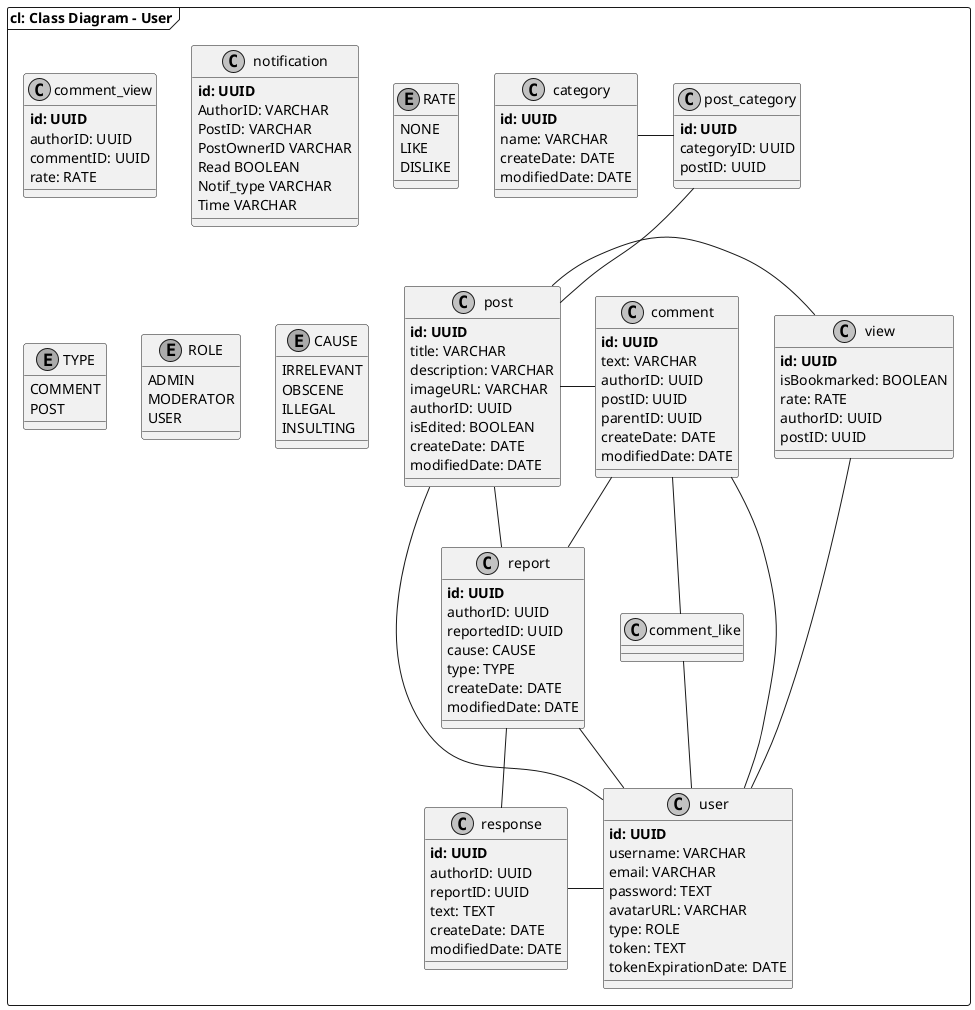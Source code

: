 
@startuml "user-class-diagram"
skinparam shadowing false
skinparam monochrome true
skinparam component {
    FontSize 20
}

frame "cl: Class Diagram - User" {
    class user {
        **id: UUID**
        username: VARCHAR
        email: VARCHAR
        password: TEXT
        avatarURL: VARCHAR
        type: ROLE
        token: TEXT
        tokenExpirationDate: DATE
    }

    class post {
        **id: UUID**
        title: VARCHAR
        description: VARCHAR
        imageURL: VARCHAR
        authorID: UUID
        isEdited: BOOLEAN
        createDate: DATE
        modifiedDate: DATE
    }

    class report {
        **id: UUID**
        authorID: UUID
        reportedID: UUID
        cause: CAUSE
        type: TYPE
        createDate: DATE
        modifiedDate: DATE
    }

    class response {
        **id: UUID**
        authorID: UUID
        reportID: UUID
        text: TEXT
        createDate: DATE
        modifiedDate: DATE
    }

    class view {
        **id: UUID**
        isBookmarked: BOOLEAN
        rate: RATE
        authorID: UUID
        postID: UUID
    }

    class comment_view {
        **id: UUID**
        authorID: UUID
        commentID: UUID
        rate: RATE
    }

    class comment {
        **id: UUID**
        text: VARCHAR
        authorID: UUID
        postID: UUID
        parentID: UUID
        createDate: DATE
        modifiedDate: DATE
    }

    class post_category {
        **id: UUID**
        categoryID: UUID
        postID: UUID
    }

    class category {
        **id: UUID**
        name: VARCHAR
        createDate: DATE
        modifiedDate: DATE
    }

    class notification {
        **id: UUID**
        AuthorID: VARCHAR
        PostID: VARCHAR
        PostOwnerID VARCHAR
        Read BOOLEAN
        Notif_type VARCHAR
        Time VARCHAR
    }

    enum RATE {
        NONE
        LIKE
        DISLIKE
    }

    enum TYPE {
        COMMENT
        POST
    }

    enum ROLE {
        ADMIN
        MODERATOR
        USER
    }

    enum CAUSE {
        IRRELEVANT
        OBSCENE
        ILLEGAL
        INSULTING
    }

    user -up- view
    user -up- comment
    user -up- comment_like
    user -up- report
    user -up- post
    report -up- comment
    report -up- post
    report -right- response
    user -left- response
    comment_like -up- comment
    comment -left- post
    view -right- post
    post -up- post_category
    post_category -left- category
}

@enduml